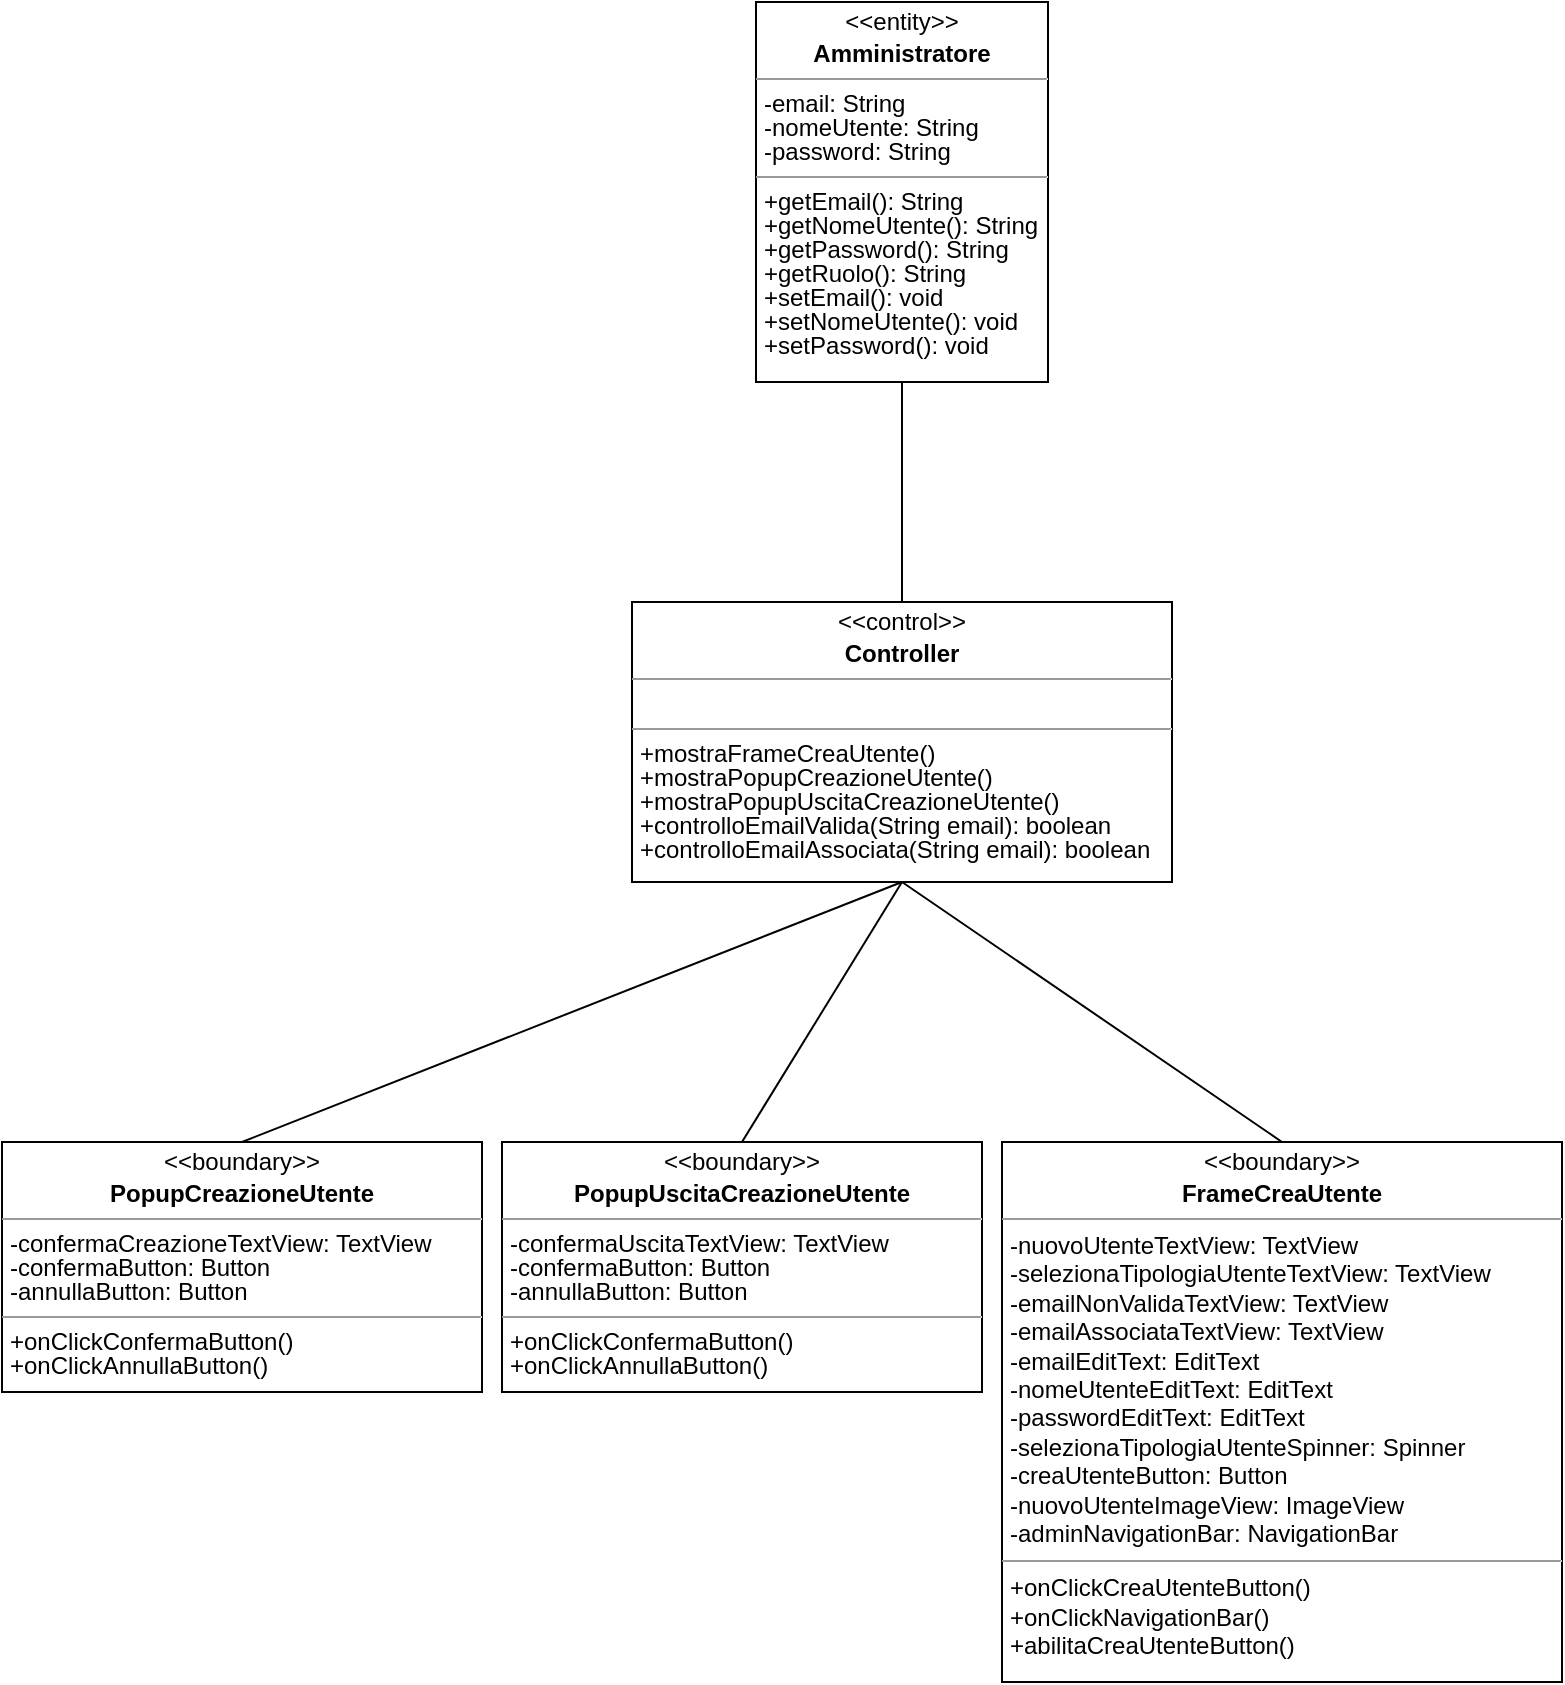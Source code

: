 <mxfile version="20.7.4" type="device"><diagram id="A2DiS_3SIA8T0WvpOrg7" name="Pagina-1"><mxGraphModel dx="1050" dy="541" grid="1" gridSize="10" guides="1" tooltips="1" connect="1" arrows="1" fold="1" page="1" pageScale="1" pageWidth="827" pageHeight="1169" math="0" shadow="0"><root><mxCell id="0"/><mxCell id="1" parent="0"/><mxCell id="smrWkmQxFFEiix12zCdJ-1" value="&lt;p style=&quot;margin: 4px 0px 0px; text-align: center; line-height: 100%;&quot;&gt;&amp;lt;&amp;lt;entity&amp;gt;&amp;gt;&lt;/p&gt;&lt;p style=&quot;margin: 4px 0px 0px; text-align: center; line-height: 100%;&quot;&gt;&lt;b&gt;Amministratore&lt;/b&gt;&lt;/p&gt;&lt;hr style=&quot;line-height: 100%;&quot; size=&quot;1&quot;&gt;&lt;p style=&quot;margin: 0px 0px 0px 4px; line-height: 100%;&quot;&gt;-email: String&lt;/p&gt;&lt;p style=&quot;margin: 0px 0px 0px 4px; line-height: 100%;&quot;&gt;-nomeUtente: String&lt;/p&gt;&lt;p style=&quot;margin: 0px 0px 0px 4px; line-height: 100%;&quot;&gt;-password: String&lt;/p&gt;&lt;hr style=&quot;line-height: 100%;&quot; size=&quot;1&quot;&gt;&lt;p style=&quot;margin: 0px 0px 0px 4px; line-height: 100%;&quot;&gt;+getEmail(): String&lt;/p&gt;&lt;p style=&quot;margin: 0px 0px 0px 4px; line-height: 100%;&quot;&gt;+getNomeUtente(): String&lt;/p&gt;&lt;p style=&quot;margin: 0px 0px 0px 4px; line-height: 100%;&quot;&gt;+getPassword(): String&lt;/p&gt;&lt;p style=&quot;margin: 0px 0px 0px 4px; line-height: 100%;&quot;&gt;+getRuolo(): String&lt;/p&gt;&lt;p style=&quot;margin: 0px 0px 0px 4px; line-height: 100%;&quot;&gt;+setEmail(): void&lt;/p&gt;&lt;p style=&quot;margin: 0px 0px 0px 4px; line-height: 100%;&quot;&gt;+setNomeUtente(): void&lt;/p&gt;&lt;p style=&quot;margin: 0px 0px 0px 4px; line-height: 100%;&quot;&gt;+setPassword(): void&lt;/p&gt;" style="verticalAlign=top;align=left;overflow=fill;fontSize=12;fontFamily=Helvetica;html=1;" vertex="1" parent="1"><mxGeometry x="387" y="110" width="146" height="190" as="geometry"/></mxCell><mxCell id="smrWkmQxFFEiix12zCdJ-4" value="&lt;p style=&quot;margin: 4px 0px 0px; text-align: center; line-height: 100%;&quot;&gt;&amp;lt;&amp;lt;boundary&amp;gt;&amp;gt;&lt;/p&gt;&lt;p style=&quot;margin: 4px 0px 0px; text-align: center; line-height: 100%;&quot;&gt;&lt;b&gt;FrameCreaUtente&lt;/b&gt;&lt;/p&gt;&lt;hr size=&quot;1&quot;&gt;&lt;p style=&quot;margin:0px;margin-left:4px;&quot;&gt;-nuovoUtenteTextView: TextView&lt;/p&gt;&lt;p style=&quot;margin:0px;margin-left:4px;&quot;&gt;-selezionaTipologiaUtenteTextView: TextView&lt;/p&gt;&lt;p style=&quot;margin:0px;margin-left:4px;&quot;&gt;-emailNonValidaTextView: TextView&lt;/p&gt;&lt;p style=&quot;margin: 0px 0px 0px 4px; line-height: 120%;&quot;&gt;-emailAssociataTextView: TextView&lt;/p&gt;&lt;p style=&quot;margin:0px;margin-left:4px;&quot;&gt;-emailEditText: EditText&lt;/p&gt;&lt;p style=&quot;margin:0px;margin-left:4px;&quot;&gt;-nomeUtenteEditText: EditText&lt;/p&gt;&lt;p style=&quot;margin:0px;margin-left:4px;&quot;&gt;-passwordEditText: EditText&lt;/p&gt;&lt;p style=&quot;margin:0px;margin-left:4px;&quot;&gt;-selezionaTipologiaUtenteSpinner: Spinner&lt;/p&gt;&lt;p style=&quot;margin:0px;margin-left:4px;&quot;&gt;-creaUtenteButton: Button&lt;/p&gt;&lt;p style=&quot;margin:0px;margin-left:4px;&quot;&gt;-nuovoUtenteImageView: ImageView&lt;/p&gt;&lt;p style=&quot;margin:0px;margin-left:4px;&quot;&gt;-adminNavigationBar: NavigationBar&lt;/p&gt;&lt;hr size=&quot;1&quot;&gt;&lt;p style=&quot;margin:0px;margin-left:4px;&quot;&gt;+onClickCreaUtenteButton()&lt;/p&gt;&lt;p style=&quot;margin:0px;margin-left:4px;&quot;&gt;+onClickNavigationBar()&lt;/p&gt;&lt;p style=&quot;margin:0px;margin-left:4px;&quot;&gt;+abilitaCreaUtenteButton()&lt;/p&gt;" style="verticalAlign=top;align=left;overflow=fill;fontSize=12;fontFamily=Helvetica;html=1;spacing=2;" vertex="1" parent="1"><mxGeometry x="510" y="680" width="280" height="270" as="geometry"/></mxCell><mxCell id="smrWkmQxFFEiix12zCdJ-5" value="&lt;p style=&quot;margin: 4px 0px 0px; text-align: center; line-height: 100%;&quot;&gt;&amp;lt;&amp;lt;boundary&amp;gt;&amp;gt;&lt;/p&gt;&lt;p style=&quot;margin: 4px 0px 0px; text-align: center; line-height: 100%;&quot;&gt;&lt;b&gt;PopupCreazioneUtente&lt;/b&gt;&lt;/p&gt;&lt;hr style=&quot;line-height: 100%;&quot; size=&quot;1&quot;&gt;&lt;p style=&quot;margin: 0px 0px 0px 4px; line-height: 100%;&quot;&gt;-confermaCreazioneTextView: TextView&lt;/p&gt;&lt;p style=&quot;margin: 0px 0px 0px 4px; line-height: 100%;&quot;&gt;-confermaButton: Button&lt;/p&gt;&lt;p style=&quot;margin: 0px 0px 0px 4px; line-height: 100%;&quot;&gt;-annullaButton: Button&lt;/p&gt;&lt;hr style=&quot;line-height: 100%;&quot; size=&quot;1&quot;&gt;&lt;p style=&quot;margin: 0px 0px 0px 4px; line-height: 100%;&quot;&gt;+onClickConfermaButton()&lt;/p&gt;&lt;p style=&quot;margin: 0px 0px 0px 4px; line-height: 100%;&quot;&gt;+onClickAnnullaButton()&lt;/p&gt;" style="verticalAlign=top;align=left;overflow=fill;fontSize=12;fontFamily=Helvetica;html=1;" vertex="1" parent="1"><mxGeometry x="10" y="680" width="240" height="125" as="geometry"/></mxCell><mxCell id="smrWkmQxFFEiix12zCdJ-6" value="&lt;p style=&quot;margin: 4px 0px 0px; text-align: center; line-height: 100%;&quot;&gt;&amp;lt;&amp;lt;boundary&amp;gt;&amp;gt;&lt;/p&gt;&lt;p style=&quot;margin: 4px 0px 0px; text-align: center; line-height: 100%;&quot;&gt;&lt;b&gt;PopupUscitaCreazioneUtente&lt;/b&gt;&lt;/p&gt;&lt;hr style=&quot;line-height: 100%;&quot; size=&quot;1&quot;&gt;&lt;p style=&quot;margin: 0px 0px 0px 4px; line-height: 100%;&quot;&gt;-confermaUscitaTextView: TextView&lt;/p&gt;&lt;p style=&quot;margin: 0px 0px 0px 4px; line-height: 100%;&quot;&gt;-confermaButton: Button&lt;/p&gt;&lt;p style=&quot;margin: 0px 0px 0px 4px; line-height: 100%;&quot;&gt;-annullaButton: Button&lt;/p&gt;&lt;hr style=&quot;line-height: 100%;&quot; size=&quot;1&quot;&gt;&lt;p style=&quot;margin: 0px 0px 0px 4px; line-height: 100%;&quot;&gt;+onClickConfermaButton()&lt;/p&gt;&lt;p style=&quot;margin: 0px 0px 0px 4px; line-height: 100%;&quot;&gt;+onClickAnnullaButton()&lt;/p&gt;" style="verticalAlign=top;align=left;overflow=fill;fontSize=12;fontFamily=Helvetica;html=1;" vertex="1" parent="1"><mxGeometry x="260" y="680" width="240" height="125" as="geometry"/></mxCell><mxCell id="smrWkmQxFFEiix12zCdJ-7" value="&lt;p style=&quot;margin: 4px 0px 0px; text-align: center; line-height: 100%;&quot;&gt;&amp;lt;&amp;lt;control&amp;gt;&amp;gt;&lt;/p&gt;&lt;p style=&quot;margin: 4px 0px 0px; text-align: center; line-height: 100%;&quot;&gt;&lt;b&gt;Controller&lt;/b&gt;&lt;/p&gt;&lt;hr size=&quot;1&quot;&gt;&lt;p style=&quot;margin: 0px 0px 0px 4px; line-height: 100%;&quot;&gt;&lt;br&gt;&lt;/p&gt;&lt;hr size=&quot;1&quot;&gt;&lt;p style=&quot;margin: 0px 0px 0px 4px; line-height: 100%;&quot;&gt;+mostraFrameCreaUtente()&lt;/p&gt;&lt;p style=&quot;margin: 0px 0px 0px 4px; line-height: 100%;&quot;&gt;+mostraPopupCreazioneUtente()&lt;/p&gt;&lt;p style=&quot;margin: 0px 0px 0px 4px; line-height: 100%;&quot;&gt;+mostraPopupUscitaCreazioneUtente()&lt;/p&gt;&lt;p style=&quot;margin: 0px 0px 0px 4px; line-height: 100%;&quot;&gt;+controlloEmailValida(String email): boolean&lt;/p&gt;&lt;p style=&quot;margin: 0px 0px 0px 4px; line-height: 100%;&quot;&gt;+controlloEmailAssociata(String email): boolean&lt;/p&gt;" style="verticalAlign=top;align=left;overflow=fill;fontSize=12;fontFamily=Helvetica;html=1;" vertex="1" parent="1"><mxGeometry x="325" y="410" width="270" height="140" as="geometry"/></mxCell><mxCell id="smrWkmQxFFEiix12zCdJ-10" value="" style="endArrow=none;html=1;rounded=0;entryX=0.5;entryY=1;entryDx=0;entryDy=0;exitX=0.5;exitY=0;exitDx=0;exitDy=0;" edge="1" parent="1" source="smrWkmQxFFEiix12zCdJ-7" target="smrWkmQxFFEiix12zCdJ-1"><mxGeometry width="50" height="50" relative="1" as="geometry"><mxPoint x="510" y="360" as="sourcePoint"/><mxPoint x="560" y="310" as="targetPoint"/></mxGeometry></mxCell><mxCell id="smrWkmQxFFEiix12zCdJ-11" value="" style="endArrow=none;html=1;rounded=0;exitX=0.5;exitY=0;exitDx=0;exitDy=0;entryX=0.5;entryY=1;entryDx=0;entryDy=0;" edge="1" parent="1" source="smrWkmQxFFEiix12zCdJ-4" target="smrWkmQxFFEiix12zCdJ-7"><mxGeometry width="50" height="50" relative="1" as="geometry"><mxPoint x="440" y="640" as="sourcePoint"/><mxPoint x="490" y="590" as="targetPoint"/></mxGeometry></mxCell><mxCell id="smrWkmQxFFEiix12zCdJ-12" value="" style="endArrow=none;html=1;rounded=0;entryX=0.5;entryY=1;entryDx=0;entryDy=0;exitX=0.5;exitY=0;exitDx=0;exitDy=0;" edge="1" parent="1" source="smrWkmQxFFEiix12zCdJ-6" target="smrWkmQxFFEiix12zCdJ-7"><mxGeometry width="50" height="50" relative="1" as="geometry"><mxPoint x="355" y="640" as="sourcePoint"/><mxPoint x="405" y="590" as="targetPoint"/></mxGeometry></mxCell><mxCell id="smrWkmQxFFEiix12zCdJ-13" value="" style="endArrow=none;html=1;rounded=0;entryX=0.5;entryY=1;entryDx=0;entryDy=0;exitX=0.5;exitY=0;exitDx=0;exitDy=0;" edge="1" parent="1" source="smrWkmQxFFEiix12zCdJ-5" target="smrWkmQxFFEiix12zCdJ-7"><mxGeometry width="50" height="50" relative="1" as="geometry"><mxPoint x="275" y="635" as="sourcePoint"/><mxPoint x="325" y="585" as="targetPoint"/></mxGeometry></mxCell></root></mxGraphModel></diagram></mxfile>